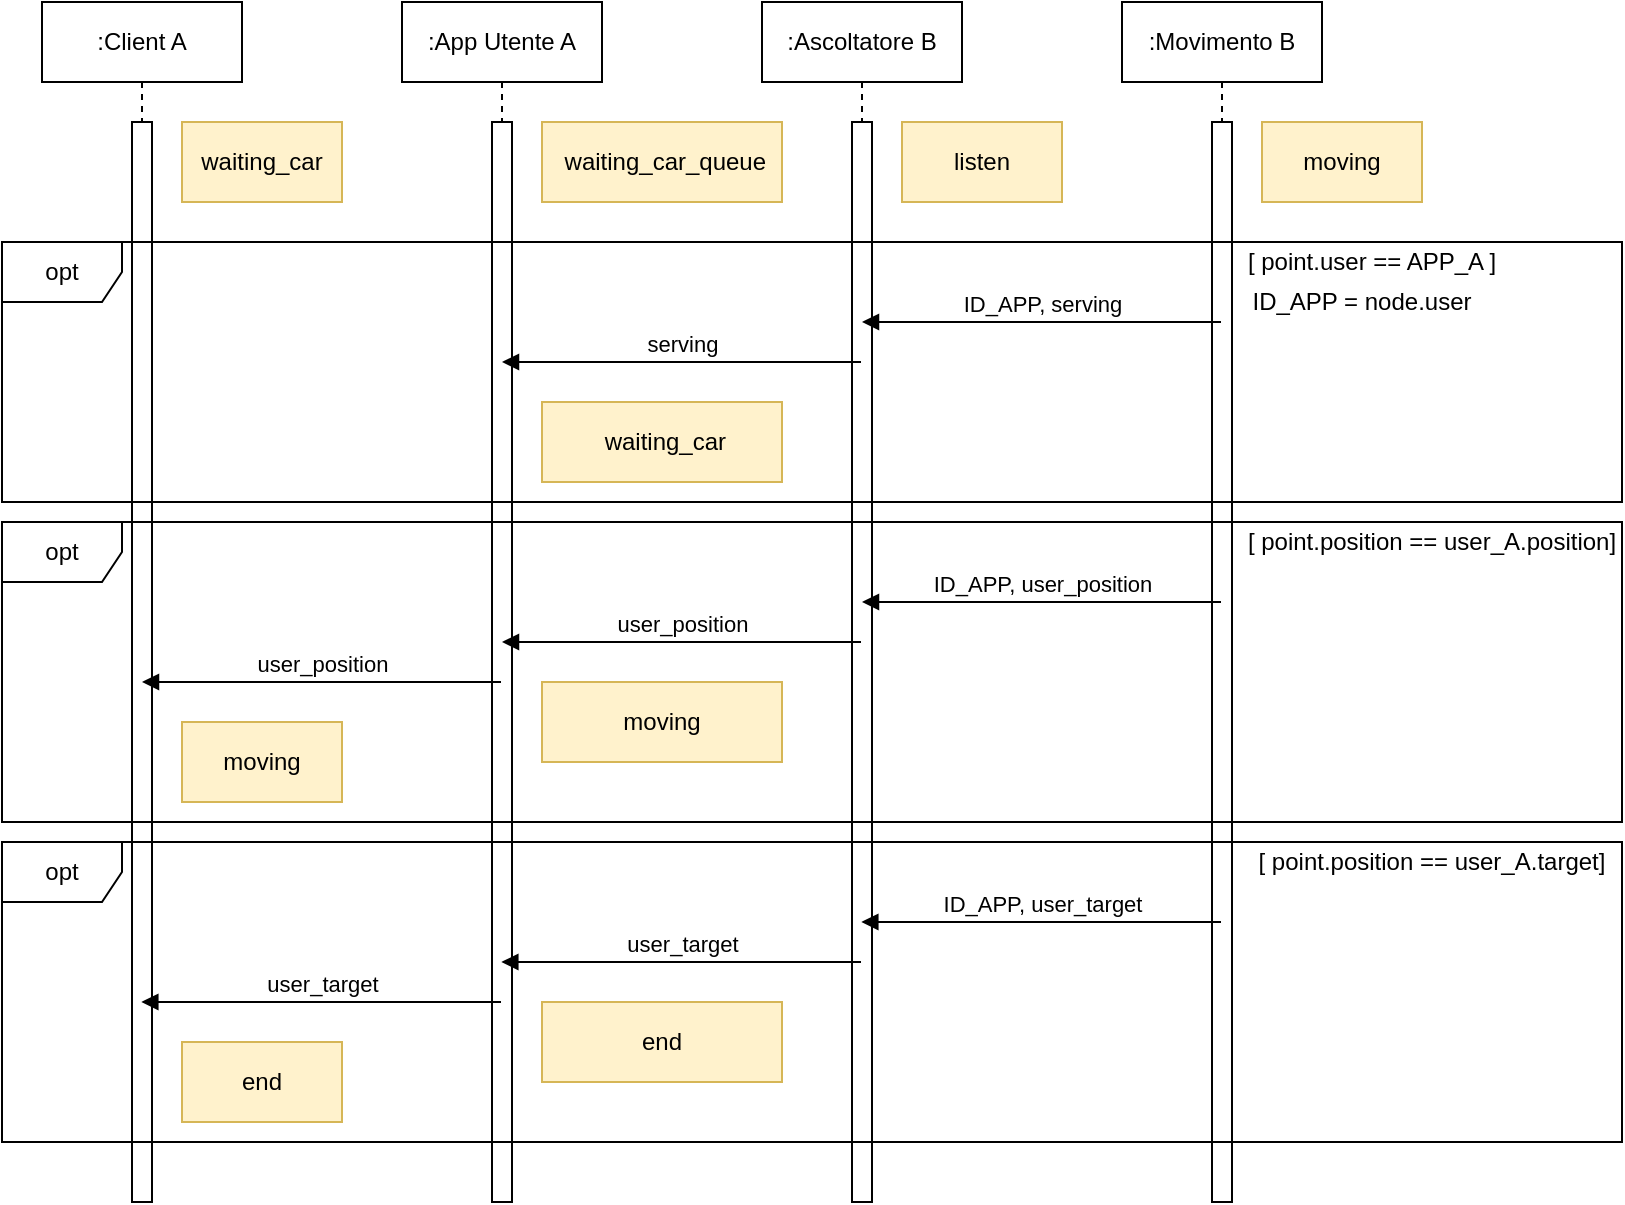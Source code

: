 <mxfile version="12.9.3" type="device"><diagram id="CwABd5sp7-BJthaQumRX" name="Page-1"><mxGraphModel dx="1185" dy="685" grid="1" gridSize="10" guides="1" tooltips="1" connect="1" arrows="1" fold="1" page="1" pageScale="1" pageWidth="827" pageHeight="1169" math="0" shadow="0"><root><mxCell id="0"/><mxCell id="1" parent="0"/><mxCell id="2CG0CNrG3NPQfe33dAVy-1" value=":Client A" style="shape=umlLifeline;perimeter=lifelinePerimeter;whiteSpace=wrap;html=1;container=1;collapsible=0;recursiveResize=0;outlineConnect=0;" parent="1" vertex="1"><mxGeometry x="29" y="40" width="100" height="600" as="geometry"/></mxCell><mxCell id="4nXmHFf3-NlyD9YQJCBM-47" value="" style="html=1;points=[];perimeter=orthogonalPerimeter;" vertex="1" parent="2CG0CNrG3NPQfe33dAVy-1"><mxGeometry x="45" y="60" width="10" height="540" as="geometry"/></mxCell><mxCell id="4nXmHFf3-NlyD9YQJCBM-10" value=":App Utente A" style="shape=umlLifeline;perimeter=lifelinePerimeter;whiteSpace=wrap;html=1;container=1;collapsible=0;recursiveResize=0;outlineConnect=0;" vertex="1" parent="1"><mxGeometry x="209" y="40" width="100" height="600" as="geometry"/></mxCell><mxCell id="4nXmHFf3-NlyD9YQJCBM-48" value="" style="html=1;points=[];perimeter=orthogonalPerimeter;" vertex="1" parent="4nXmHFf3-NlyD9YQJCBM-10"><mxGeometry x="45" y="60" width="10" height="540" as="geometry"/></mxCell><mxCell id="4nXmHFf3-NlyD9YQJCBM-11" value=":Ascoltatore B" style="shape=umlLifeline;perimeter=lifelinePerimeter;whiteSpace=wrap;html=1;container=1;collapsible=0;recursiveResize=0;outlineConnect=0;" vertex="1" parent="1"><mxGeometry x="389" y="40" width="100" height="600" as="geometry"/></mxCell><mxCell id="4nXmHFf3-NlyD9YQJCBM-49" value="" style="html=1;points=[];perimeter=orthogonalPerimeter;" vertex="1" parent="4nXmHFf3-NlyD9YQJCBM-11"><mxGeometry x="45" y="60" width="10" height="540" as="geometry"/></mxCell><mxCell id="4nXmHFf3-NlyD9YQJCBM-12" value=":Movimento B" style="shape=umlLifeline;perimeter=lifelinePerimeter;whiteSpace=wrap;html=1;container=1;collapsible=0;recursiveResize=0;outlineConnect=0;" vertex="1" parent="1"><mxGeometry x="569" y="40" width="100" height="600" as="geometry"/></mxCell><mxCell id="4nXmHFf3-NlyD9YQJCBM-50" value="" style="html=1;points=[];perimeter=orthogonalPerimeter;" vertex="1" parent="4nXmHFf3-NlyD9YQJCBM-12"><mxGeometry x="45" y="60" width="10" height="540" as="geometry"/></mxCell><mxCell id="4nXmHFf3-NlyD9YQJCBM-13" value="waiting_car" style="rounded=0;whiteSpace=wrap;html=1;fillColor=#fff2cc;strokeColor=#d6b656;" vertex="1" parent="1"><mxGeometry x="99" y="100" width="80" height="40" as="geometry"/></mxCell><mxCell id="4nXmHFf3-NlyD9YQJCBM-14" value="&amp;nbsp;waiting_car_queue" style="rounded=0;whiteSpace=wrap;html=1;fillColor=#fff2cc;strokeColor=#d6b656;" vertex="1" parent="1"><mxGeometry x="279" y="100" width="120" height="40" as="geometry"/></mxCell><mxCell id="4nXmHFf3-NlyD9YQJCBM-15" value="listen" style="rounded=0;whiteSpace=wrap;html=1;fillColor=#fff2cc;strokeColor=#d6b656;" vertex="1" parent="1"><mxGeometry x="459" y="100" width="80" height="40" as="geometry"/></mxCell><mxCell id="4nXmHFf3-NlyD9YQJCBM-16" value="moving" style="rounded=0;whiteSpace=wrap;html=1;fillColor=#fff2cc;strokeColor=#d6b656;" vertex="1" parent="1"><mxGeometry x="639" y="100" width="80" height="40" as="geometry"/></mxCell><mxCell id="4nXmHFf3-NlyD9YQJCBM-17" value="ID_APP, serving" style="html=1;verticalAlign=bottom;endArrow=block;" edge="1" parent="1" source="4nXmHFf3-NlyD9YQJCBM-12" target="4nXmHFf3-NlyD9YQJCBM-11"><mxGeometry width="80" relative="1" as="geometry"><mxPoint x="639" y="200" as="sourcePoint"/><mxPoint x="719" y="200" as="targetPoint"/><Array as="points"><mxPoint x="579" y="200"/></Array></mxGeometry></mxCell><mxCell id="4nXmHFf3-NlyD9YQJCBM-18" value="serving" style="html=1;verticalAlign=bottom;endArrow=block;" edge="1" parent="1" source="4nXmHFf3-NlyD9YQJCBM-11" target="4nXmHFf3-NlyD9YQJCBM-10"><mxGeometry width="80" relative="1" as="geometry"><mxPoint x="879" y="280" as="sourcePoint"/><mxPoint x="959" y="280" as="targetPoint"/><Array as="points"><mxPoint x="389" y="220"/></Array></mxGeometry></mxCell><mxCell id="4nXmHFf3-NlyD9YQJCBM-19" value="&amp;nbsp;waiting_car" style="rounded=0;whiteSpace=wrap;html=1;fillColor=#fff2cc;strokeColor=#d6b656;" vertex="1" parent="1"><mxGeometry x="279" y="240" width="120" height="40" as="geometry"/></mxCell><mxCell id="4nXmHFf3-NlyD9YQJCBM-27" value="[ point.user == APP_A ]" style="text;html=1;strokeColor=none;fillColor=none;align=center;verticalAlign=middle;whiteSpace=wrap;rounded=0;" vertex="1" parent="1"><mxGeometry x="619" y="160" width="150" height="20" as="geometry"/></mxCell><mxCell id="4nXmHFf3-NlyD9YQJCBM-29" value="ID_APP = node.user" style="text;html=1;strokeColor=none;fillColor=none;align=center;verticalAlign=middle;whiteSpace=wrap;rounded=0;" vertex="1" parent="1"><mxGeometry x="629" y="180" width="120" height="20" as="geometry"/></mxCell><mxCell id="4nXmHFf3-NlyD9YQJCBM-30" value="[ point.position == user_A.position]" style="text;html=1;strokeColor=none;fillColor=none;align=center;verticalAlign=middle;whiteSpace=wrap;rounded=0;" vertex="1" parent="1"><mxGeometry x="629" y="300" width="190" height="20" as="geometry"/></mxCell><mxCell id="4nXmHFf3-NlyD9YQJCBM-31" value="ID_APP, user_position" style="html=1;verticalAlign=bottom;endArrow=block;" edge="1" parent="1" source="4nXmHFf3-NlyD9YQJCBM-12" target="4nXmHFf3-NlyD9YQJCBM-11"><mxGeometry width="80" relative="1" as="geometry"><mxPoint x="779" y="400" as="sourcePoint"/><mxPoint x="859" y="400" as="targetPoint"/><Array as="points"><mxPoint x="589" y="340"/></Array></mxGeometry></mxCell><mxCell id="4nXmHFf3-NlyD9YQJCBM-32" value="user_position" style="html=1;verticalAlign=bottom;endArrow=block;" edge="1" parent="1" source="4nXmHFf3-NlyD9YQJCBM-11" target="4nXmHFf3-NlyD9YQJCBM-10"><mxGeometry width="80" relative="1" as="geometry"><mxPoint x="319" y="550" as="sourcePoint"/><mxPoint x="399" y="550" as="targetPoint"/><Array as="points"><mxPoint x="399" y="360"/></Array></mxGeometry></mxCell><mxCell id="4nXmHFf3-NlyD9YQJCBM-33" value="user_position" style="html=1;verticalAlign=bottom;endArrow=block;" edge="1" parent="1" source="4nXmHFf3-NlyD9YQJCBM-10" target="2CG0CNrG3NPQfe33dAVy-1"><mxGeometry width="80" relative="1" as="geometry"><mxPoint x="169" y="430" as="sourcePoint"/><mxPoint x="249" y="430" as="targetPoint"/><Array as="points"><mxPoint x="239" y="380"/></Array></mxGeometry></mxCell><mxCell id="4nXmHFf3-NlyD9YQJCBM-35" value="moving" style="rounded=0;whiteSpace=wrap;html=1;fillColor=#fff2cc;strokeColor=#d6b656;" vertex="1" parent="1"><mxGeometry x="99" y="400" width="80" height="40" as="geometry"/></mxCell><mxCell id="4nXmHFf3-NlyD9YQJCBM-36" value="moving" style="rounded=0;whiteSpace=wrap;html=1;fillColor=#fff2cc;strokeColor=#d6b656;" vertex="1" parent="1"><mxGeometry x="279" y="380" width="120" height="40" as="geometry"/></mxCell><mxCell id="4nXmHFf3-NlyD9YQJCBM-37" value="[ point.position == user_A.target]" style="text;html=1;strokeColor=none;fillColor=none;align=center;verticalAlign=middle;whiteSpace=wrap;rounded=0;" vertex="1" parent="1"><mxGeometry x="629" y="460" width="190" height="20" as="geometry"/></mxCell><mxCell id="4nXmHFf3-NlyD9YQJCBM-38" value="ID_APP, user_target" style="html=1;verticalAlign=bottom;endArrow=block;" edge="1" parent="1"><mxGeometry width="80" relative="1" as="geometry"><mxPoint x="618.5" y="500" as="sourcePoint"/><mxPoint x="438.667" y="500" as="targetPoint"/><Array as="points"><mxPoint x="589" y="500"/></Array></mxGeometry></mxCell><mxCell id="4nXmHFf3-NlyD9YQJCBM-39" value="user_target" style="html=1;verticalAlign=bottom;endArrow=block;" edge="1" parent="1"><mxGeometry width="80" relative="1" as="geometry"><mxPoint x="438.5" y="520" as="sourcePoint"/><mxPoint x="258.667" y="520" as="targetPoint"/><Array as="points"><mxPoint x="399" y="520"/></Array></mxGeometry></mxCell><mxCell id="4nXmHFf3-NlyD9YQJCBM-40" value="user_target" style="html=1;verticalAlign=bottom;endArrow=block;" edge="1" parent="1"><mxGeometry width="80" relative="1" as="geometry"><mxPoint x="258.5" y="540" as="sourcePoint"/><mxPoint x="78.667" y="540" as="targetPoint"/><Array as="points"><mxPoint x="239" y="540"/></Array></mxGeometry></mxCell><mxCell id="4nXmHFf3-NlyD9YQJCBM-41" value="end" style="rounded=0;whiteSpace=wrap;html=1;fillColor=#fff2cc;strokeColor=#d6b656;" vertex="1" parent="1"><mxGeometry x="99" y="560" width="80" height="40" as="geometry"/></mxCell><mxCell id="4nXmHFf3-NlyD9YQJCBM-42" value="end" style="rounded=0;whiteSpace=wrap;html=1;fillColor=#fff2cc;strokeColor=#d6b656;" vertex="1" parent="1"><mxGeometry x="279" y="540" width="120" height="40" as="geometry"/></mxCell><mxCell id="4nXmHFf3-NlyD9YQJCBM-44" value="opt" style="shape=umlFrame;whiteSpace=wrap;html=1;" vertex="1" parent="1"><mxGeometry x="9" y="460" width="810" height="150" as="geometry"/></mxCell><mxCell id="4nXmHFf3-NlyD9YQJCBM-45" value="opt" style="shape=umlFrame;whiteSpace=wrap;html=1;" vertex="1" parent="1"><mxGeometry x="9" y="300" width="810" height="150" as="geometry"/></mxCell><mxCell id="4nXmHFf3-NlyD9YQJCBM-46" value="opt" style="shape=umlFrame;whiteSpace=wrap;html=1;" vertex="1" parent="1"><mxGeometry x="9" y="160" width="810" height="130" as="geometry"/></mxCell></root></mxGraphModel></diagram></mxfile>